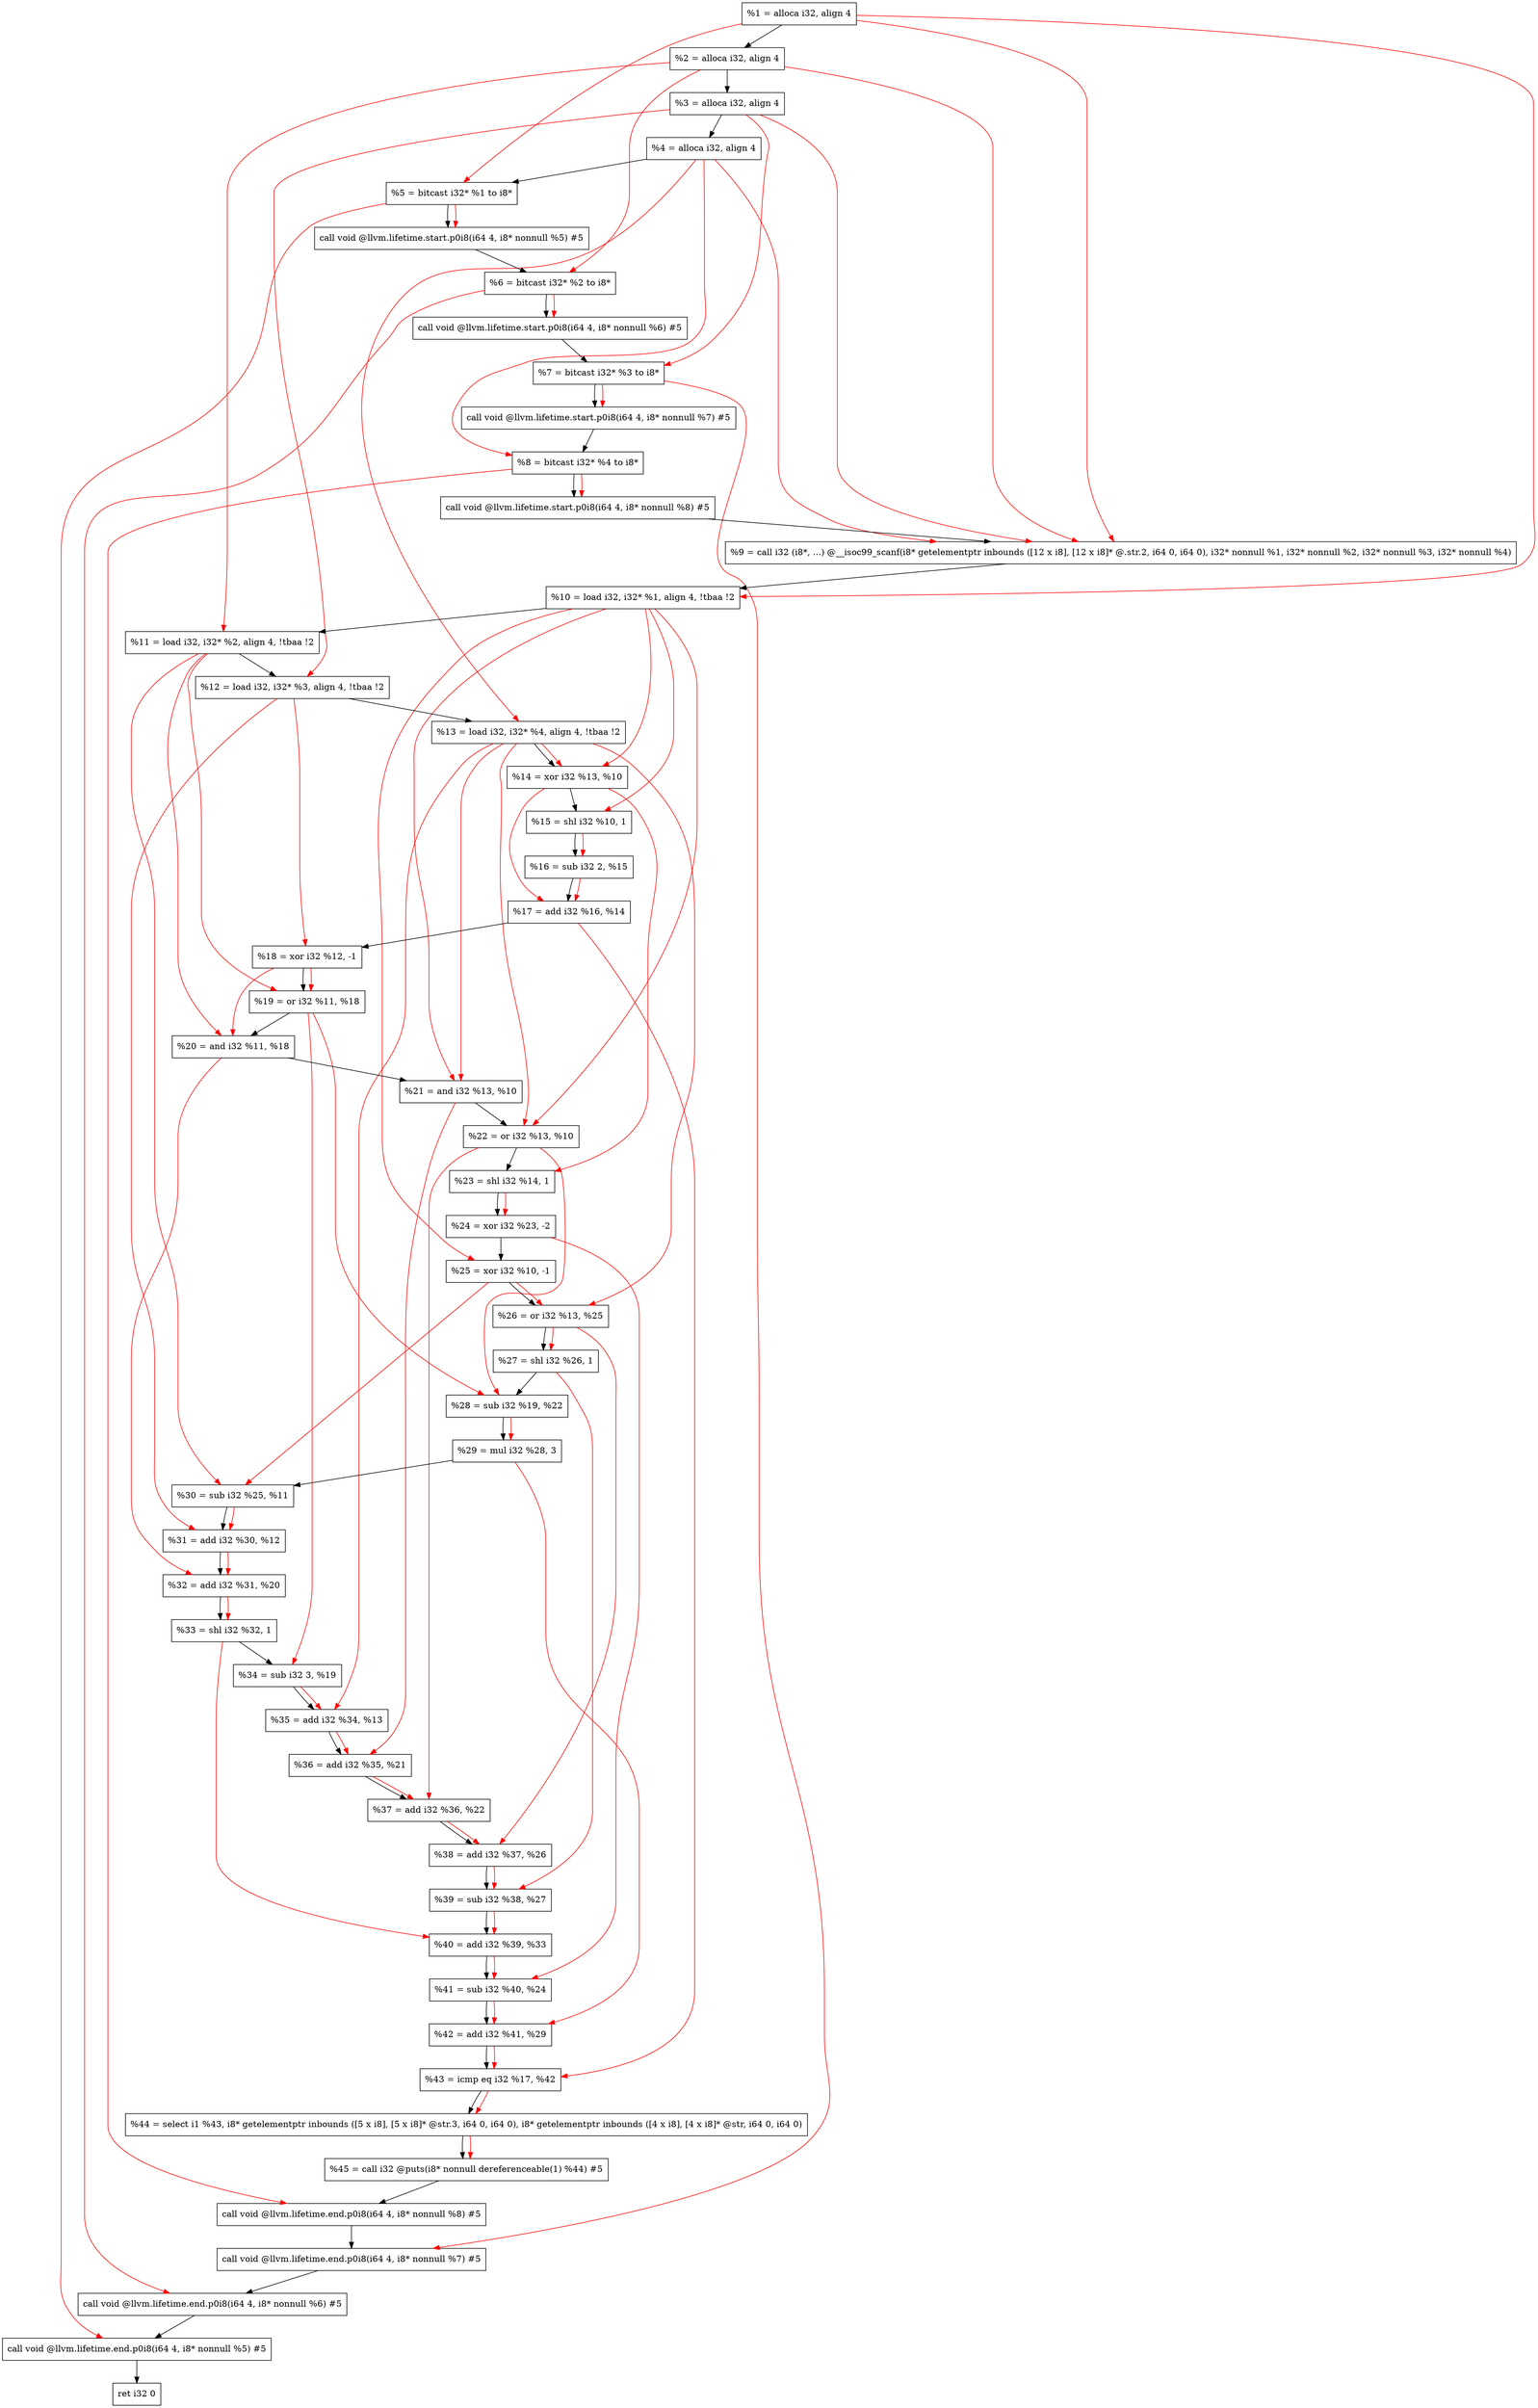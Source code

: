 digraph "DFG for'main' function" {
	Node0x1d5b578[shape=record, label="  %1 = alloca i32, align 4"];
	Node0x1d5b5f8[shape=record, label="  %2 = alloca i32, align 4"];
	Node0x1d5b688[shape=record, label="  %3 = alloca i32, align 4"];
	Node0x1d5b6e8[shape=record, label="  %4 = alloca i32, align 4"];
	Node0x1d5b798[shape=record, label="  %5 = bitcast i32* %1 to i8*"];
	Node0x1d5bbc8[shape=record, label="  call void @llvm.lifetime.start.p0i8(i64 4, i8* nonnull %5) #5"];
	Node0x1d5bca8[shape=record, label="  %6 = bitcast i32* %2 to i8*"];
	Node0x1d5bda8[shape=record, label="  call void @llvm.lifetime.start.p0i8(i64 4, i8* nonnull %6) #5"];
	Node0x1d5be68[shape=record, label="  %7 = bitcast i32* %3 to i8*"];
	Node0x1d5bf18[shape=record, label="  call void @llvm.lifetime.start.p0i8(i64 4, i8* nonnull %7) #5"];
	Node0x1d5bfd8[shape=record, label="  %8 = bitcast i32* %4 to i8*"];
	Node0x1d5c088[shape=record, label="  call void @llvm.lifetime.start.p0i8(i64 4, i8* nonnull %8) #5"];
	Node0x1d56960[shape=record, label="  %9 = call i32 (i8*, ...) @__isoc99_scanf(i8* getelementptr inbounds ([12 x i8], [12 x i8]* @.str.2, i64 0, i64 0), i32* nonnull %1, i32* nonnull %2, i32* nonnull %3, i32* nonnull %4)"];
	Node0x1d5c288[shape=record, label="  %10 = load i32, i32* %1, align 4, !tbaa !2"];
	Node0x1d5d1f8[shape=record, label="  %11 = load i32, i32* %2, align 4, !tbaa !2"];
	Node0x1d5d868[shape=record, label="  %12 = load i32, i32* %3, align 4, !tbaa !2"];
	Node0x1d5d8c8[shape=record, label="  %13 = load i32, i32* %4, align 4, !tbaa !2"];
	Node0x1d5d940[shape=record, label="  %14 = xor i32 %13, %10"];
	Node0x1d5d9b0[shape=record, label="  %15 = shl i32 %10, 1"];
	Node0x1d5da20[shape=record, label="  %16 = sub i32 2, %15"];
	Node0x1d5da90[shape=record, label="  %17 = add i32 %16, %14"];
	Node0x1d5db00[shape=record, label="  %18 = xor i32 %12, -1"];
	Node0x1d5db70[shape=record, label="  %19 = or i32 %11, %18"];
	Node0x1d5dbe0[shape=record, label="  %20 = and i32 %11, %18"];
	Node0x1d5dc50[shape=record, label="  %21 = and i32 %13, %10"];
	Node0x1d5dcc0[shape=record, label="  %22 = or i32 %13, %10"];
	Node0x1d5dd30[shape=record, label="  %23 = shl i32 %14, 1"];
	Node0x1d5dda0[shape=record, label="  %24 = xor i32 %23, -2"];
	Node0x1d5de10[shape=record, label="  %25 = xor i32 %10, -1"];
	Node0x1d5de80[shape=record, label="  %26 = or i32 %13, %25"];
	Node0x1d5def0[shape=record, label="  %27 = shl i32 %26, 1"];
	Node0x1d5df60[shape=record, label="  %28 = sub i32 %19, %22"];
	Node0x1d5dfd0[shape=record, label="  %29 = mul i32 %28, 3"];
	Node0x1d5e040[shape=record, label="  %30 = sub i32 %25, %11"];
	Node0x1d5e0b0[shape=record, label="  %31 = add i32 %30, %12"];
	Node0x1d5e120[shape=record, label="  %32 = add i32 %31, %20"];
	Node0x1d5e190[shape=record, label="  %33 = shl i32 %32, 1"];
	Node0x1d5e200[shape=record, label="  %34 = sub i32 3, %19"];
	Node0x1d5e270[shape=record, label="  %35 = add i32 %34, %13"];
	Node0x1d5e2e0[shape=record, label="  %36 = add i32 %35, %21"];
	Node0x1d5e350[shape=record, label="  %37 = add i32 %36, %22"];
	Node0x1d5e3c0[shape=record, label="  %38 = add i32 %37, %26"];
	Node0x1d5e430[shape=record, label="  %39 = sub i32 %38, %27"];
	Node0x1d5e4a0[shape=record, label="  %40 = add i32 %39, %33"];
	Node0x1d5e510[shape=record, label="  %41 = sub i32 %40, %24"];
	Node0x1d5e580[shape=record, label="  %42 = add i32 %41, %29"];
	Node0x1d5e5f0[shape=record, label="  %43 = icmp eq i32 %17, %42"];
	Node0x1cfb8b8[shape=record, label="  %44 = select i1 %43, i8* getelementptr inbounds ([5 x i8], [5 x i8]* @str.3, i64 0, i64 0), i8* getelementptr inbounds ([4 x i8], [4 x i8]* @str, i64 0, i64 0)"];
	Node0x1d5e680[shape=record, label="  %45 = call i32 @puts(i8* nonnull dereferenceable(1) %44) #5"];
	Node0x1d5e928[shape=record, label="  call void @llvm.lifetime.end.p0i8(i64 4, i8* nonnull %8) #5"];
	Node0x1d5ea88[shape=record, label="  call void @llvm.lifetime.end.p0i8(i64 4, i8* nonnull %7) #5"];
	Node0x1d5eb98[shape=record, label="  call void @llvm.lifetime.end.p0i8(i64 4, i8* nonnull %6) #5"];
	Node0x1d5eca8[shape=record, label="  call void @llvm.lifetime.end.p0i8(i64 4, i8* nonnull %5) #5"];
	Node0x1d5ed68[shape=record, label="  ret i32 0"];
	Node0x1d5b578 -> Node0x1d5b5f8;
	Node0x1d5b5f8 -> Node0x1d5b688;
	Node0x1d5b688 -> Node0x1d5b6e8;
	Node0x1d5b6e8 -> Node0x1d5b798;
	Node0x1d5b798 -> Node0x1d5bbc8;
	Node0x1d5bbc8 -> Node0x1d5bca8;
	Node0x1d5bca8 -> Node0x1d5bda8;
	Node0x1d5bda8 -> Node0x1d5be68;
	Node0x1d5be68 -> Node0x1d5bf18;
	Node0x1d5bf18 -> Node0x1d5bfd8;
	Node0x1d5bfd8 -> Node0x1d5c088;
	Node0x1d5c088 -> Node0x1d56960;
	Node0x1d56960 -> Node0x1d5c288;
	Node0x1d5c288 -> Node0x1d5d1f8;
	Node0x1d5d1f8 -> Node0x1d5d868;
	Node0x1d5d868 -> Node0x1d5d8c8;
	Node0x1d5d8c8 -> Node0x1d5d940;
	Node0x1d5d940 -> Node0x1d5d9b0;
	Node0x1d5d9b0 -> Node0x1d5da20;
	Node0x1d5da20 -> Node0x1d5da90;
	Node0x1d5da90 -> Node0x1d5db00;
	Node0x1d5db00 -> Node0x1d5db70;
	Node0x1d5db70 -> Node0x1d5dbe0;
	Node0x1d5dbe0 -> Node0x1d5dc50;
	Node0x1d5dc50 -> Node0x1d5dcc0;
	Node0x1d5dcc0 -> Node0x1d5dd30;
	Node0x1d5dd30 -> Node0x1d5dda0;
	Node0x1d5dda0 -> Node0x1d5de10;
	Node0x1d5de10 -> Node0x1d5de80;
	Node0x1d5de80 -> Node0x1d5def0;
	Node0x1d5def0 -> Node0x1d5df60;
	Node0x1d5df60 -> Node0x1d5dfd0;
	Node0x1d5dfd0 -> Node0x1d5e040;
	Node0x1d5e040 -> Node0x1d5e0b0;
	Node0x1d5e0b0 -> Node0x1d5e120;
	Node0x1d5e120 -> Node0x1d5e190;
	Node0x1d5e190 -> Node0x1d5e200;
	Node0x1d5e200 -> Node0x1d5e270;
	Node0x1d5e270 -> Node0x1d5e2e0;
	Node0x1d5e2e0 -> Node0x1d5e350;
	Node0x1d5e350 -> Node0x1d5e3c0;
	Node0x1d5e3c0 -> Node0x1d5e430;
	Node0x1d5e430 -> Node0x1d5e4a0;
	Node0x1d5e4a0 -> Node0x1d5e510;
	Node0x1d5e510 -> Node0x1d5e580;
	Node0x1d5e580 -> Node0x1d5e5f0;
	Node0x1d5e5f0 -> Node0x1cfb8b8;
	Node0x1cfb8b8 -> Node0x1d5e680;
	Node0x1d5e680 -> Node0x1d5e928;
	Node0x1d5e928 -> Node0x1d5ea88;
	Node0x1d5ea88 -> Node0x1d5eb98;
	Node0x1d5eb98 -> Node0x1d5eca8;
	Node0x1d5eca8 -> Node0x1d5ed68;
edge [color=red]
	Node0x1d5b578 -> Node0x1d5b798;
	Node0x1d5b798 -> Node0x1d5bbc8;
	Node0x1d5b5f8 -> Node0x1d5bca8;
	Node0x1d5bca8 -> Node0x1d5bda8;
	Node0x1d5b688 -> Node0x1d5be68;
	Node0x1d5be68 -> Node0x1d5bf18;
	Node0x1d5b6e8 -> Node0x1d5bfd8;
	Node0x1d5bfd8 -> Node0x1d5c088;
	Node0x1d5b578 -> Node0x1d56960;
	Node0x1d5b5f8 -> Node0x1d56960;
	Node0x1d5b688 -> Node0x1d56960;
	Node0x1d5b6e8 -> Node0x1d56960;
	Node0x1d5b578 -> Node0x1d5c288;
	Node0x1d5b5f8 -> Node0x1d5d1f8;
	Node0x1d5b688 -> Node0x1d5d868;
	Node0x1d5b6e8 -> Node0x1d5d8c8;
	Node0x1d5d8c8 -> Node0x1d5d940;
	Node0x1d5c288 -> Node0x1d5d940;
	Node0x1d5c288 -> Node0x1d5d9b0;
	Node0x1d5d9b0 -> Node0x1d5da20;
	Node0x1d5da20 -> Node0x1d5da90;
	Node0x1d5d940 -> Node0x1d5da90;
	Node0x1d5d868 -> Node0x1d5db00;
	Node0x1d5d1f8 -> Node0x1d5db70;
	Node0x1d5db00 -> Node0x1d5db70;
	Node0x1d5d1f8 -> Node0x1d5dbe0;
	Node0x1d5db00 -> Node0x1d5dbe0;
	Node0x1d5d8c8 -> Node0x1d5dc50;
	Node0x1d5c288 -> Node0x1d5dc50;
	Node0x1d5d8c8 -> Node0x1d5dcc0;
	Node0x1d5c288 -> Node0x1d5dcc0;
	Node0x1d5d940 -> Node0x1d5dd30;
	Node0x1d5dd30 -> Node0x1d5dda0;
	Node0x1d5c288 -> Node0x1d5de10;
	Node0x1d5d8c8 -> Node0x1d5de80;
	Node0x1d5de10 -> Node0x1d5de80;
	Node0x1d5de80 -> Node0x1d5def0;
	Node0x1d5db70 -> Node0x1d5df60;
	Node0x1d5dcc0 -> Node0x1d5df60;
	Node0x1d5df60 -> Node0x1d5dfd0;
	Node0x1d5de10 -> Node0x1d5e040;
	Node0x1d5d1f8 -> Node0x1d5e040;
	Node0x1d5e040 -> Node0x1d5e0b0;
	Node0x1d5d868 -> Node0x1d5e0b0;
	Node0x1d5e0b0 -> Node0x1d5e120;
	Node0x1d5dbe0 -> Node0x1d5e120;
	Node0x1d5e120 -> Node0x1d5e190;
	Node0x1d5db70 -> Node0x1d5e200;
	Node0x1d5e200 -> Node0x1d5e270;
	Node0x1d5d8c8 -> Node0x1d5e270;
	Node0x1d5e270 -> Node0x1d5e2e0;
	Node0x1d5dc50 -> Node0x1d5e2e0;
	Node0x1d5e2e0 -> Node0x1d5e350;
	Node0x1d5dcc0 -> Node0x1d5e350;
	Node0x1d5e350 -> Node0x1d5e3c0;
	Node0x1d5de80 -> Node0x1d5e3c0;
	Node0x1d5e3c0 -> Node0x1d5e430;
	Node0x1d5def0 -> Node0x1d5e430;
	Node0x1d5e430 -> Node0x1d5e4a0;
	Node0x1d5e190 -> Node0x1d5e4a0;
	Node0x1d5e4a0 -> Node0x1d5e510;
	Node0x1d5dda0 -> Node0x1d5e510;
	Node0x1d5e510 -> Node0x1d5e580;
	Node0x1d5dfd0 -> Node0x1d5e580;
	Node0x1d5da90 -> Node0x1d5e5f0;
	Node0x1d5e580 -> Node0x1d5e5f0;
	Node0x1d5e5f0 -> Node0x1cfb8b8;
	Node0x1cfb8b8 -> Node0x1d5e680;
	Node0x1d5bfd8 -> Node0x1d5e928;
	Node0x1d5be68 -> Node0x1d5ea88;
	Node0x1d5bca8 -> Node0x1d5eb98;
	Node0x1d5b798 -> Node0x1d5eca8;
}

